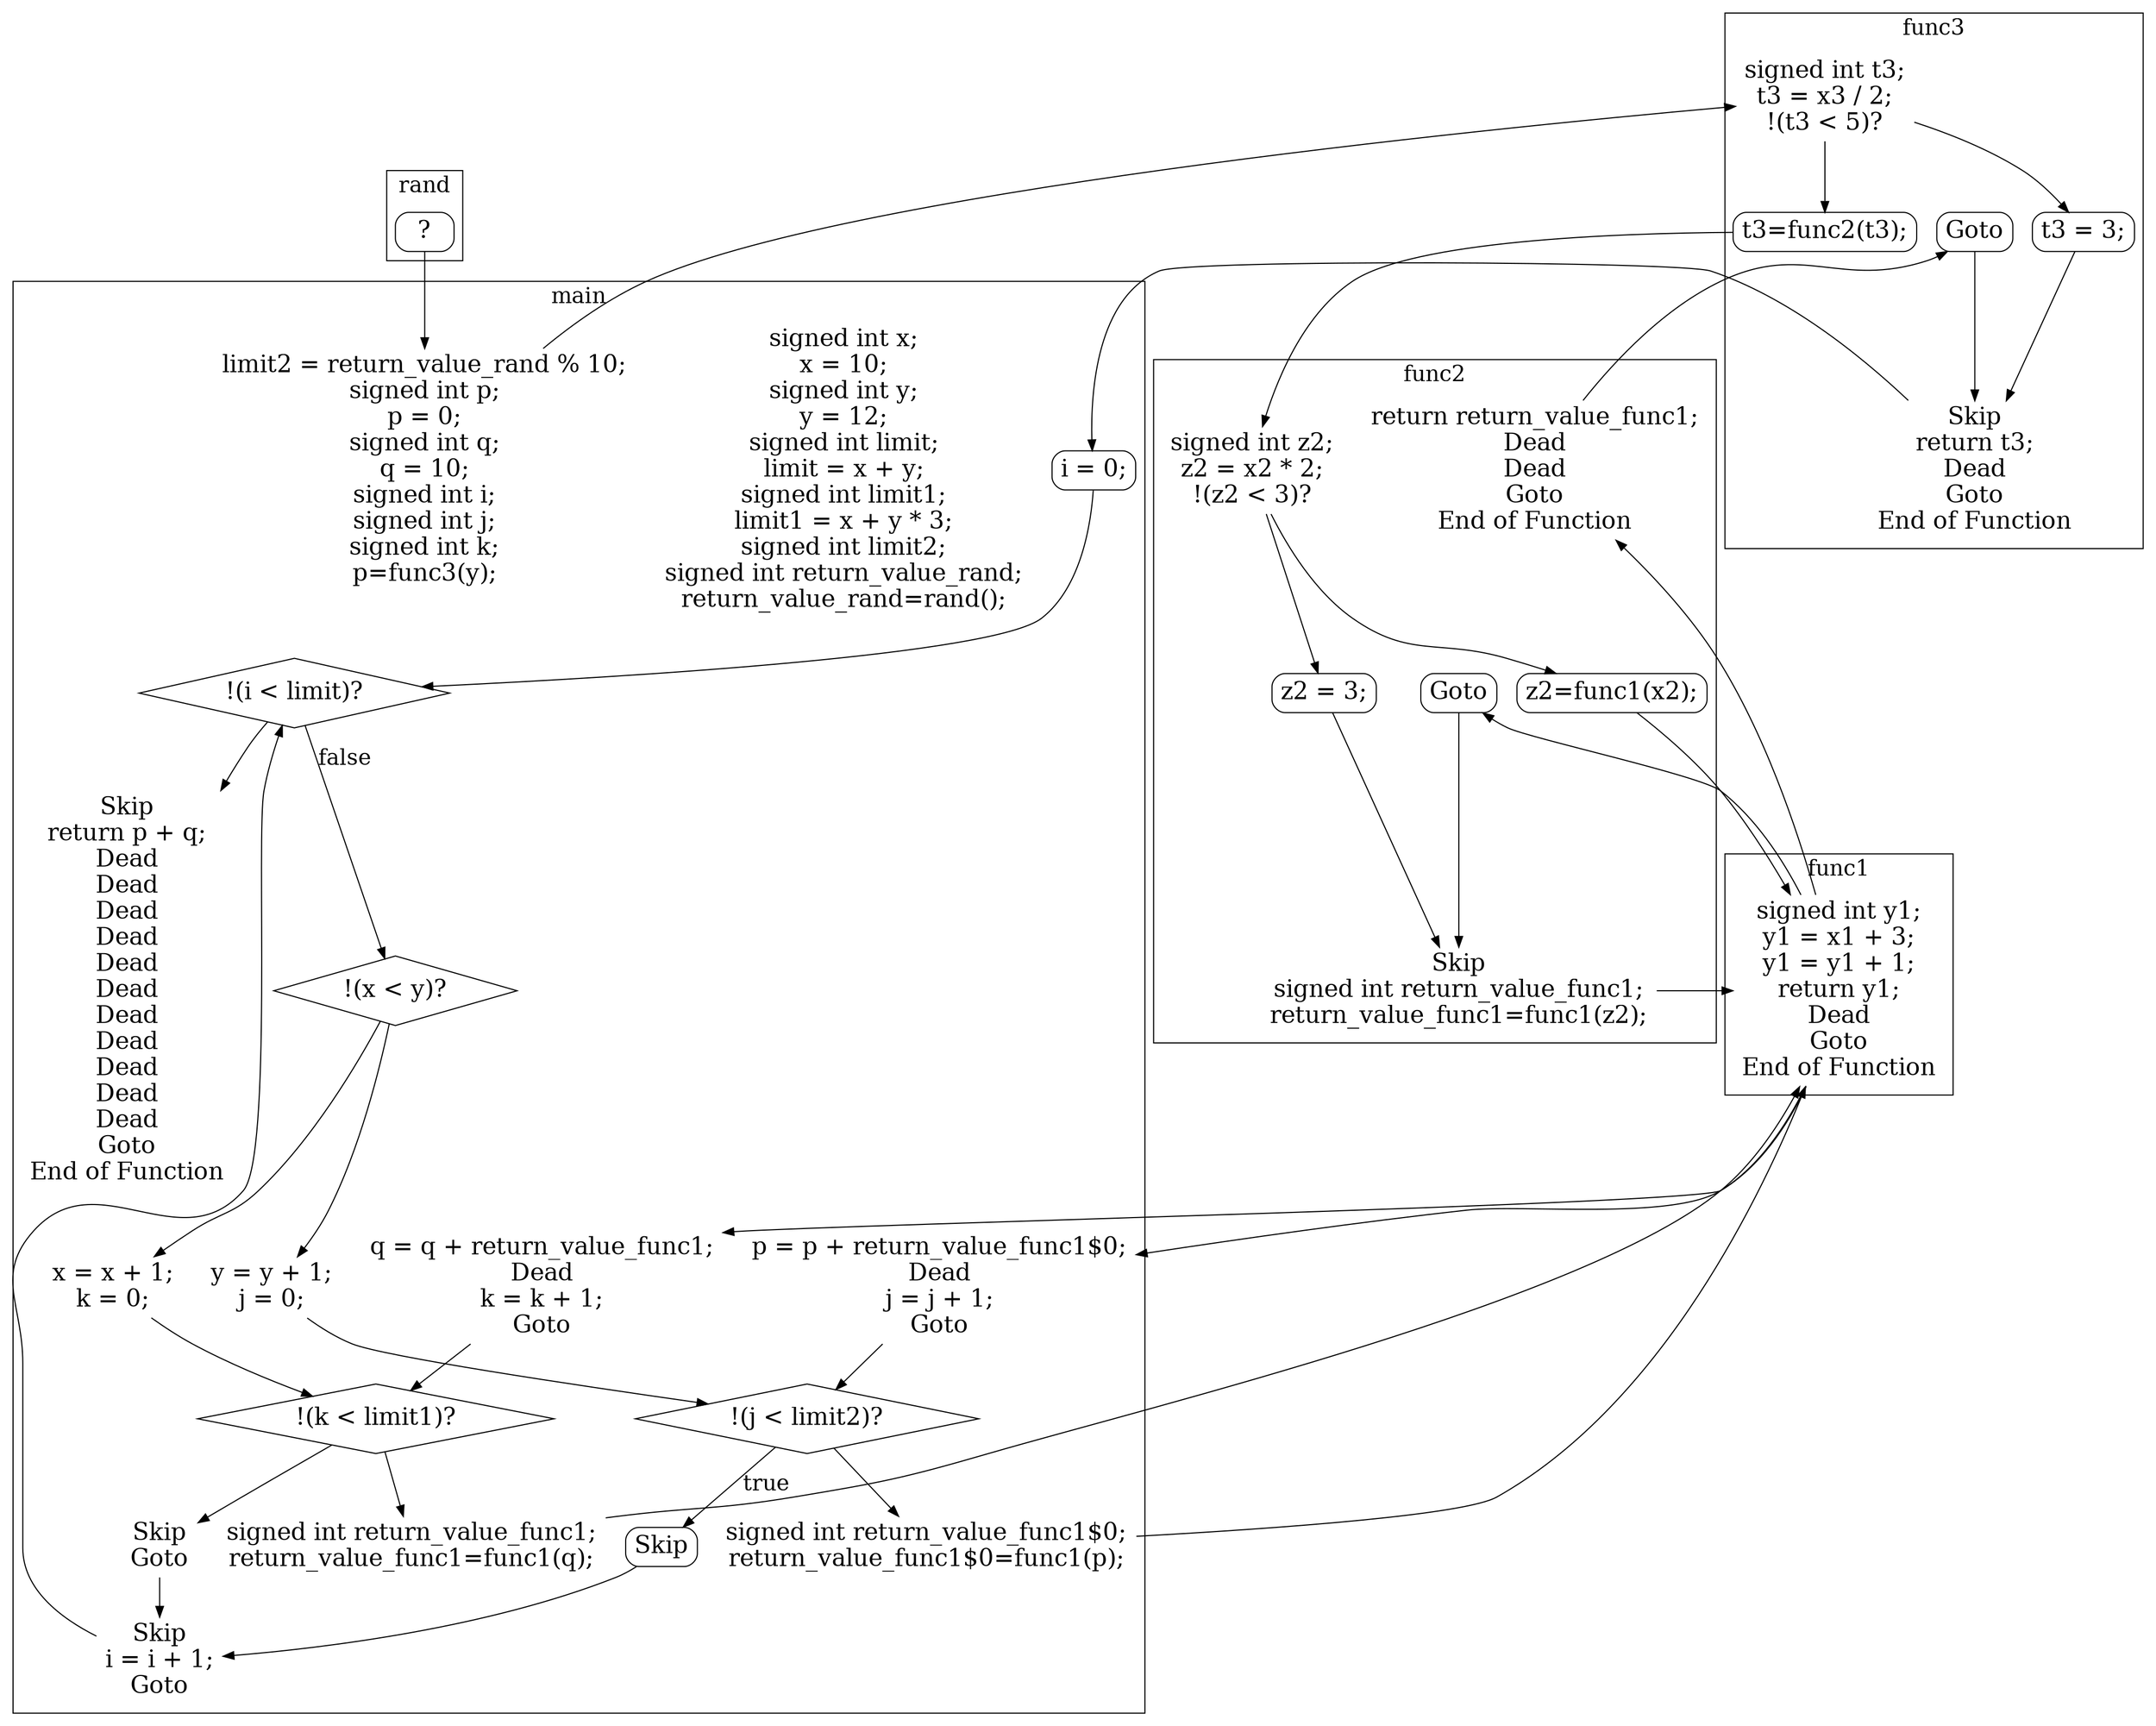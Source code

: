 digraph G {
color=black;
orientation=portrait;
fontsize=20;
compound=true;
size="30,40";
ratio=compress;
subgraph "cluster_main" {
label="main";
Node_0_20 [shape=Mrecord, fontsize=22, label="i = 0;"];
Node_0_20 -> Node_0_21;
Node_0_21 [shape=diamond, fontsize=22, label="!(i \< limit)?"];
Node_0_21 -> Node_0_22 [fontsize=20, label="false"];
Node_0_22 [shape=diamond, fontsize=22, label="!(x \< y)?"];
Node_0_36 [shape=diamond, fontsize=22, label="!(j \< limit2)?"];
Node_0_36 -> Node_0_43 [fontsize=20, label="true"];
Node_0_25 [shape=diamond, fontsize=22, label="!(k \< limit1)?"];
Node_0_43 [shape=Mrecord, fontsize=22, label="Skip"];
Node_0_0_Node_0_1_Node_0_2_Node_0_3_Node_0_4_Node_0_5_Node_0_6_Node_0_7_Node_0_8_Node_0_9_Node_0_10 [label="signed int x;\nx = 10;\nsigned int y;\ny = 12;\nsigned int limit;\nlimit = x + y;\nsigned int limit1;\nlimit1 = x + y * 3;\nsigned int limit2;\nsigned int return_value_rand;\nreturn_value_rand=rand();", shape=plaintext, fontsize=22, color=red];
Node_0_11_Node_0_12_Node_0_13_Node_0_14_Node_0_15_Node_0_16_Node_0_17_Node_0_18_Node_0_19 [label="limit2 = return_value_rand % 10;\nsigned int p;\np = 0;\nsigned int q;\nq = 10;\nsigned int i;\nsigned int j;\nsigned int k;\np=func3(y);", shape=plaintext, fontsize=22, color=red];
Node_0_34_Node_0_35 [label="y = y + 1;\nj = 0;", shape=plaintext, fontsize=22, color=red];
Node_0_23_Node_0_24 [label="x = x + 1;\nk = 0;", shape=plaintext, fontsize=22, color=red];
Node_0_37_Node_0_38 [label="signed int return_value_func1$0;\nreturn_value_func1$0=func1(p);", shape=plaintext, fontsize=22, color=red];
Node_0_32_Node_0_33 [label="Skip\nGoto", shape=plaintext, fontsize=22, color=red];
Node_0_26_Node_0_27 [label="signed int return_value_func1;\nreturn_value_func1=func1(q);", shape=plaintext, fontsize=22, color=red];
Node_0_44_Node_0_45_Node_0_46 [label="Skip\ni = i + 1;\nGoto", shape=plaintext, fontsize=22, color=red];
Node_0_39_Node_0_40_Node_0_41_Node_0_42 [label="p = p + return_value_func1$0;\nDead\nj = j + 1;\nGoto", shape=plaintext, fontsize=22, color=red];
Node_0_28_Node_0_29_Node_0_30_Node_0_31 [label="q = q + return_value_func1;\nDead\nk = k + 1;\nGoto", shape=plaintext, fontsize=22, color=red];
Node_0_47_Node_0_48_Node_0_49_Node_0_50_Node_0_51_Node_0_52_Node_0_53_Node_0_54_Node_0_55_Node_0_56_Node_0_57_Node_0_58_Node_0_59_Node_0_60_Node_0_61 [label="Skip\nreturn p + q;\nDead\nDead\nDead\nDead\nDead\nDead\nDead\nDead\nDead\nDead\nDead\nGoto\nEnd of Function", shape=plaintext, fontsize=22, color=red];
}

subgraph "cluster_func2" {
label="func2";
Node_1_67 [shape=Mrecord, fontsize=22, label="z2 = 3;"];
Node_1_65 [shape=Mrecord, fontsize=22, label="z2=func1(x2);"];
Node_1_66 [shape=Mrecord, fontsize=22, label="Goto"];
Node_1_62_Node_1_63_Node_1_64 [label="signed int z2;\nz2 = x2 * 2;\n!(z2 \< 3)?", shape=plaintext, fontsize=22, color=red];
Node_1_68_Node_1_69_Node_1_70 [label="Skip\nsigned int return_value_func1;\nreturn_value_func1=func1(z2);", shape=plaintext, fontsize=22, color=red];
Node_1_71_Node_1_72_Node_1_73_Node_1_74_Node_1_75 [label="return return_value_func1;\nDead\nDead\nGoto\nEnd of Function", shape=plaintext, fontsize=22, color=red];
}

subgraph "cluster_func1" {
label="func1";
Node_2_76_Node_2_77_Node_2_78_Node_2_79_Node_2_80_Node_2_81_Node_2_82 [label="signed int y1;\ny1 = x1 + 3;\ny1 = y1 + 1;\nreturn y1;\nDead\nGoto\nEnd of Function", shape=plaintext, fontsize=22, color=red];
}

subgraph "cluster_func3" {
label="func3";
Node_3_88 [shape=Mrecord, fontsize=22, label="t3 = 3;"];
Node_3_86 [shape=Mrecord, fontsize=22, label="t3=func2(t3);"];
Node_3_87 [shape=Mrecord, fontsize=22, label="Goto"];
Node_3_83_Node_3_84_Node_3_85 [label="signed int t3;\nt3 = x3 / 2;\n!(t3 \< 5)?", shape=plaintext, fontsize=22, color=red];
Node_3_89_Node_3_90_Node_3_91_Node_3_92_Node_3_93 [label="Skip\nreturn t3;\nDead\nGoto\nEnd of Function", shape=plaintext, fontsize=22, color=red];
}

subgraph "cluster_rand" {
rank=sink;
label="rand";
Node_4_0 [shape=Mrecord, fontsize=22, label="?"];
}

Node_4_0 -> Node_0_11_Node_0_12_Node_0_13_Node_0_14_Node_0_15_Node_0_16_Node_0_17_Node_0_18_Node_0_19;
Node_0_34_Node_0_35 -> Node_0_36;
Node_0_22 -> Node_0_34_Node_0_35;
Node_0_23_Node_0_24 -> Node_0_25;
Node_0_22 -> Node_0_23_Node_0_24;
Node_0_36 -> Node_0_37_Node_0_38;
Node_0_25 -> Node_0_32_Node_0_33;
Node_0_25 -> Node_0_26_Node_0_27;
Node_0_44_Node_0_45_Node_0_46 -> Node_0_21;
Node_0_32_Node_0_33 -> Node_0_44_Node_0_45_Node_0_46;
Node_0_43 -> Node_0_44_Node_0_45_Node_0_46;
Node_0_39_Node_0_40_Node_0_41_Node_0_42 -> Node_0_36;
Node_0_28_Node_0_29_Node_0_30_Node_0_31 -> Node_0_25;
Node_0_21 -> Node_0_47_Node_0_48_Node_0_49_Node_0_50_Node_0_51_Node_0_52_Node_0_53_Node_0_54_Node_0_55_Node_0_56_Node_0_57_Node_0_58_Node_0_59_Node_0_60_Node_0_61;
Node_1_62_Node_1_63_Node_1_64 -> Node_1_67;
Node_1_62_Node_1_63_Node_1_64 -> Node_1_65;
Node_3_86 -> Node_1_62_Node_1_63_Node_1_64;
Node_1_67 -> Node_1_68_Node_1_69_Node_1_70;
Node_1_66 -> Node_1_68_Node_1_69_Node_1_70;
Node_1_71_Node_1_72_Node_1_73_Node_1_74_Node_1_75 -> Node_3_87;
Node_2_76_Node_2_77_Node_2_78_Node_2_79_Node_2_80_Node_2_81_Node_2_82 -> Node_1_66;
Node_2_76_Node_2_77_Node_2_78_Node_2_79_Node_2_80_Node_2_81_Node_2_82 -> Node_0_39_Node_0_40_Node_0_41_Node_0_42;
Node_2_76_Node_2_77_Node_2_78_Node_2_79_Node_2_80_Node_2_81_Node_2_82 -> Node_0_28_Node_0_29_Node_0_30_Node_0_31;
Node_2_76_Node_2_77_Node_2_78_Node_2_79_Node_2_80_Node_2_81_Node_2_82 -> Node_1_71_Node_1_72_Node_1_73_Node_1_74_Node_1_75;
Node_1_65 -> Node_2_76_Node_2_77_Node_2_78_Node_2_79_Node_2_80_Node_2_81_Node_2_82;
Node_0_37_Node_0_38 -> Node_2_76_Node_2_77_Node_2_78_Node_2_79_Node_2_80_Node_2_81_Node_2_82;
Node_0_26_Node_0_27 -> Node_2_76_Node_2_77_Node_2_78_Node_2_79_Node_2_80_Node_2_81_Node_2_82;
Node_1_68_Node_1_69_Node_1_70 -> Node_2_76_Node_2_77_Node_2_78_Node_2_79_Node_2_80_Node_2_81_Node_2_82;
Node_3_83_Node_3_84_Node_3_85 -> Node_3_88;
Node_3_83_Node_3_84_Node_3_85 -> Node_3_86;
Node_0_11_Node_0_12_Node_0_13_Node_0_14_Node_0_15_Node_0_16_Node_0_17_Node_0_18_Node_0_19 -> Node_3_83_Node_3_84_Node_3_85;
Node_3_89_Node_3_90_Node_3_91_Node_3_92_Node_3_93 -> Node_0_20;
Node_3_88 -> Node_3_89_Node_3_90_Node_3_91_Node_3_92_Node_3_93;
Node_3_87 -> Node_3_89_Node_3_90_Node_3_91_Node_3_92_Node_3_93;
}
